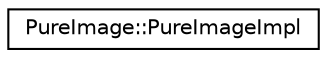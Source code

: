 digraph "Graphical Class Hierarchy"
{
 // LATEX_PDF_SIZE
  edge [fontname="Helvetica",fontsize="10",labelfontname="Helvetica",labelfontsize="10"];
  node [fontname="Helvetica",fontsize="10",shape=record];
  rankdir="LR";
  Node0 [label="PureImage::PureImageImpl",height=0.2,width=0.4,color="black", fillcolor="white", style="filled",URL="$class_pure_image_1_1_pure_image_impl.html",tooltip=" "];
}

